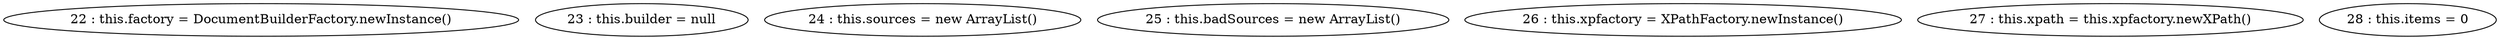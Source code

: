 digraph G {
"22 : this.factory = DocumentBuilderFactory.newInstance()"
"23 : this.builder = null"
"24 : this.sources = new ArrayList()"
"25 : this.badSources = new ArrayList()"
"26 : this.xpfactory = XPathFactory.newInstance()"
"27 : this.xpath = this.xpfactory.newXPath()"
"28 : this.items = 0"
}